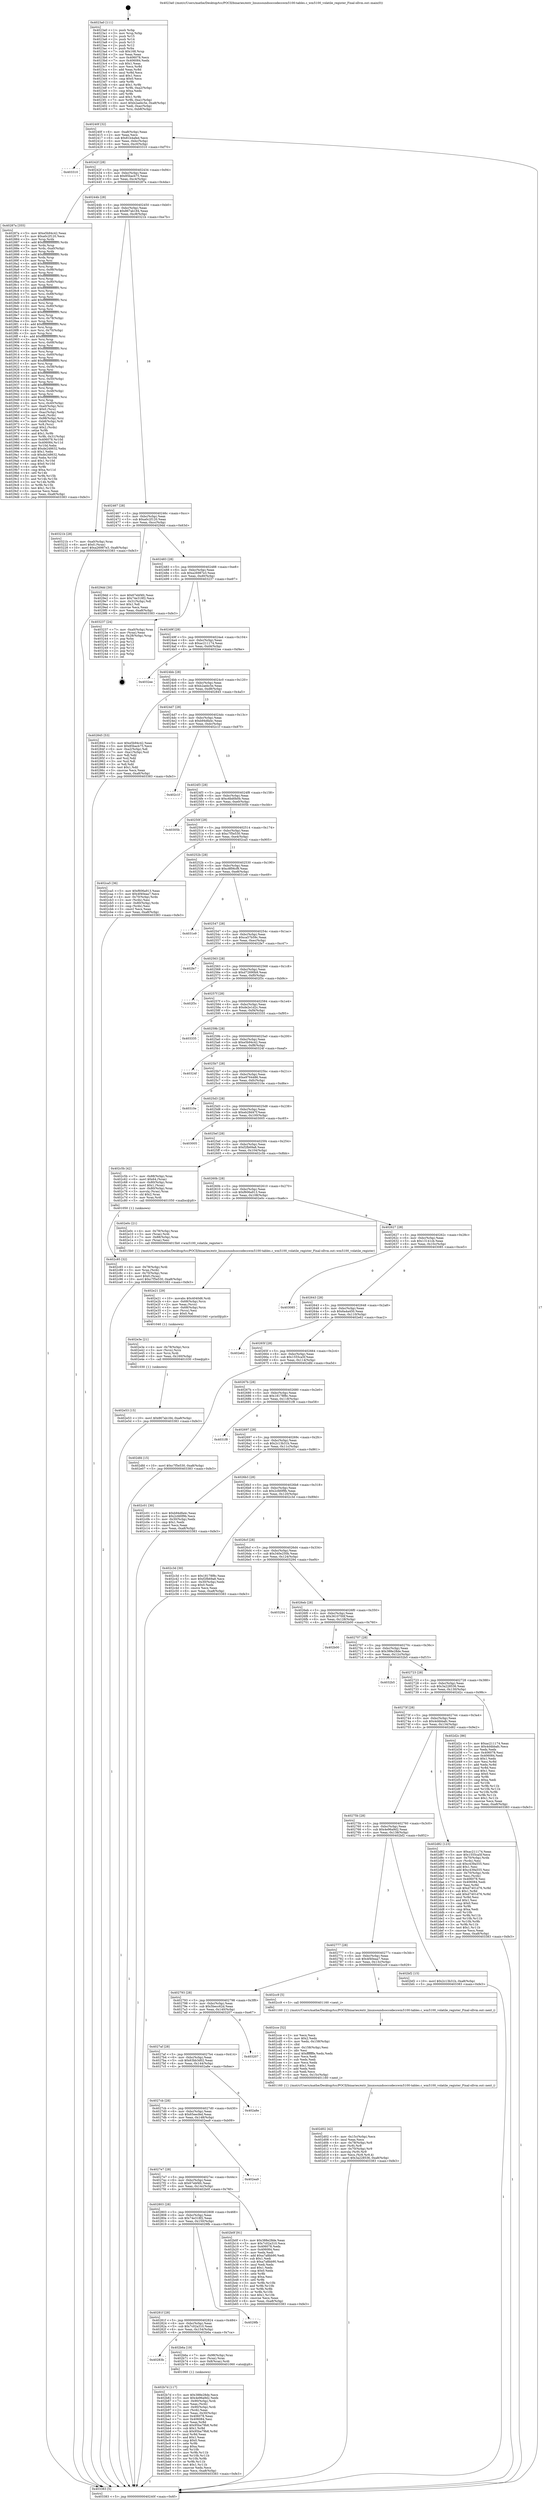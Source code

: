 digraph "0x4023a0" {
  label = "0x4023a0 (/mnt/c/Users/mathe/Desktop/tcc/POCII/binaries/extr_linuxsoundsoccodecswm5100-tables.c_wm5100_volatile_register_Final-ollvm.out::main(0))"
  labelloc = "t"
  node[shape=record]

  Entry [label="",width=0.3,height=0.3,shape=circle,fillcolor=black,style=filled]
  "0x40240f" [label="{
     0x40240f [32]\l
     | [instrs]\l
     &nbsp;&nbsp;0x40240f \<+6\>: mov -0xa8(%rbp),%eax\l
     &nbsp;&nbsp;0x402415 \<+2\>: mov %eax,%ecx\l
     &nbsp;&nbsp;0x402417 \<+6\>: sub $0x81b4afed,%ecx\l
     &nbsp;&nbsp;0x40241d \<+6\>: mov %eax,-0xbc(%rbp)\l
     &nbsp;&nbsp;0x402423 \<+6\>: mov %ecx,-0xc0(%rbp)\l
     &nbsp;&nbsp;0x402429 \<+6\>: je 0000000000403310 \<main+0xf70\>\l
  }"]
  "0x403310" [label="{
     0x403310\l
  }", style=dashed]
  "0x40242f" [label="{
     0x40242f [28]\l
     | [instrs]\l
     &nbsp;&nbsp;0x40242f \<+5\>: jmp 0000000000402434 \<main+0x94\>\l
     &nbsp;&nbsp;0x402434 \<+6\>: mov -0xbc(%rbp),%eax\l
     &nbsp;&nbsp;0x40243a \<+5\>: sub $0x85bacb75,%eax\l
     &nbsp;&nbsp;0x40243f \<+6\>: mov %eax,-0xc4(%rbp)\l
     &nbsp;&nbsp;0x402445 \<+6\>: je 000000000040287a \<main+0x4da\>\l
  }"]
  Exit [label="",width=0.3,height=0.3,shape=circle,fillcolor=black,style=filled,peripheries=2]
  "0x40287a" [label="{
     0x40287a [355]\l
     | [instrs]\l
     &nbsp;&nbsp;0x40287a \<+5\>: mov $0xe5b94c42,%eax\l
     &nbsp;&nbsp;0x40287f \<+5\>: mov $0xa0c2f120,%ecx\l
     &nbsp;&nbsp;0x402884 \<+3\>: mov %rsp,%rdx\l
     &nbsp;&nbsp;0x402887 \<+4\>: add $0xfffffffffffffff0,%rdx\l
     &nbsp;&nbsp;0x40288b \<+3\>: mov %rdx,%rsp\l
     &nbsp;&nbsp;0x40288e \<+7\>: mov %rdx,-0xa0(%rbp)\l
     &nbsp;&nbsp;0x402895 \<+3\>: mov %rsp,%rdx\l
     &nbsp;&nbsp;0x402898 \<+4\>: add $0xfffffffffffffff0,%rdx\l
     &nbsp;&nbsp;0x40289c \<+3\>: mov %rdx,%rsp\l
     &nbsp;&nbsp;0x40289f \<+3\>: mov %rsp,%rsi\l
     &nbsp;&nbsp;0x4028a2 \<+4\>: add $0xfffffffffffffff0,%rsi\l
     &nbsp;&nbsp;0x4028a6 \<+3\>: mov %rsi,%rsp\l
     &nbsp;&nbsp;0x4028a9 \<+7\>: mov %rsi,-0x98(%rbp)\l
     &nbsp;&nbsp;0x4028b0 \<+3\>: mov %rsp,%rsi\l
     &nbsp;&nbsp;0x4028b3 \<+4\>: add $0xfffffffffffffff0,%rsi\l
     &nbsp;&nbsp;0x4028b7 \<+3\>: mov %rsi,%rsp\l
     &nbsp;&nbsp;0x4028ba \<+7\>: mov %rsi,-0x90(%rbp)\l
     &nbsp;&nbsp;0x4028c1 \<+3\>: mov %rsp,%rsi\l
     &nbsp;&nbsp;0x4028c4 \<+4\>: add $0xfffffffffffffff0,%rsi\l
     &nbsp;&nbsp;0x4028c8 \<+3\>: mov %rsi,%rsp\l
     &nbsp;&nbsp;0x4028cb \<+7\>: mov %rsi,-0x88(%rbp)\l
     &nbsp;&nbsp;0x4028d2 \<+3\>: mov %rsp,%rsi\l
     &nbsp;&nbsp;0x4028d5 \<+4\>: add $0xfffffffffffffff0,%rsi\l
     &nbsp;&nbsp;0x4028d9 \<+3\>: mov %rsi,%rsp\l
     &nbsp;&nbsp;0x4028dc \<+4\>: mov %rsi,-0x80(%rbp)\l
     &nbsp;&nbsp;0x4028e0 \<+3\>: mov %rsp,%rsi\l
     &nbsp;&nbsp;0x4028e3 \<+4\>: add $0xfffffffffffffff0,%rsi\l
     &nbsp;&nbsp;0x4028e7 \<+3\>: mov %rsi,%rsp\l
     &nbsp;&nbsp;0x4028ea \<+4\>: mov %rsi,-0x78(%rbp)\l
     &nbsp;&nbsp;0x4028ee \<+3\>: mov %rsp,%rsi\l
     &nbsp;&nbsp;0x4028f1 \<+4\>: add $0xfffffffffffffff0,%rsi\l
     &nbsp;&nbsp;0x4028f5 \<+3\>: mov %rsi,%rsp\l
     &nbsp;&nbsp;0x4028f8 \<+4\>: mov %rsi,-0x70(%rbp)\l
     &nbsp;&nbsp;0x4028fc \<+3\>: mov %rsp,%rsi\l
     &nbsp;&nbsp;0x4028ff \<+4\>: add $0xfffffffffffffff0,%rsi\l
     &nbsp;&nbsp;0x402903 \<+3\>: mov %rsi,%rsp\l
     &nbsp;&nbsp;0x402906 \<+4\>: mov %rsi,-0x68(%rbp)\l
     &nbsp;&nbsp;0x40290a \<+3\>: mov %rsp,%rsi\l
     &nbsp;&nbsp;0x40290d \<+4\>: add $0xfffffffffffffff0,%rsi\l
     &nbsp;&nbsp;0x402911 \<+3\>: mov %rsi,%rsp\l
     &nbsp;&nbsp;0x402914 \<+4\>: mov %rsi,-0x60(%rbp)\l
     &nbsp;&nbsp;0x402918 \<+3\>: mov %rsp,%rsi\l
     &nbsp;&nbsp;0x40291b \<+4\>: add $0xfffffffffffffff0,%rsi\l
     &nbsp;&nbsp;0x40291f \<+3\>: mov %rsi,%rsp\l
     &nbsp;&nbsp;0x402922 \<+4\>: mov %rsi,-0x58(%rbp)\l
     &nbsp;&nbsp;0x402926 \<+3\>: mov %rsp,%rsi\l
     &nbsp;&nbsp;0x402929 \<+4\>: add $0xfffffffffffffff0,%rsi\l
     &nbsp;&nbsp;0x40292d \<+3\>: mov %rsi,%rsp\l
     &nbsp;&nbsp;0x402930 \<+4\>: mov %rsi,-0x50(%rbp)\l
     &nbsp;&nbsp;0x402934 \<+3\>: mov %rsp,%rsi\l
     &nbsp;&nbsp;0x402937 \<+4\>: add $0xfffffffffffffff0,%rsi\l
     &nbsp;&nbsp;0x40293b \<+3\>: mov %rsi,%rsp\l
     &nbsp;&nbsp;0x40293e \<+4\>: mov %rsi,-0x48(%rbp)\l
     &nbsp;&nbsp;0x402942 \<+3\>: mov %rsp,%rsi\l
     &nbsp;&nbsp;0x402945 \<+4\>: add $0xfffffffffffffff0,%rsi\l
     &nbsp;&nbsp;0x402949 \<+3\>: mov %rsi,%rsp\l
     &nbsp;&nbsp;0x40294c \<+4\>: mov %rsi,-0x40(%rbp)\l
     &nbsp;&nbsp;0x402950 \<+7\>: mov -0xa0(%rbp),%rsi\l
     &nbsp;&nbsp;0x402957 \<+6\>: movl $0x0,(%rsi)\l
     &nbsp;&nbsp;0x40295d \<+6\>: mov -0xac(%rbp),%edi\l
     &nbsp;&nbsp;0x402963 \<+2\>: mov %edi,(%rdx)\l
     &nbsp;&nbsp;0x402965 \<+7\>: mov -0x98(%rbp),%rsi\l
     &nbsp;&nbsp;0x40296c \<+7\>: mov -0xb8(%rbp),%r8\l
     &nbsp;&nbsp;0x402973 \<+3\>: mov %r8,(%rsi)\l
     &nbsp;&nbsp;0x402976 \<+3\>: cmpl $0x2,(%rdx)\l
     &nbsp;&nbsp;0x402979 \<+4\>: setne %r9b\l
     &nbsp;&nbsp;0x40297d \<+4\>: and $0x1,%r9b\l
     &nbsp;&nbsp;0x402981 \<+4\>: mov %r9b,-0x31(%rbp)\l
     &nbsp;&nbsp;0x402985 \<+8\>: mov 0x406078,%r10d\l
     &nbsp;&nbsp;0x40298d \<+8\>: mov 0x406084,%r11d\l
     &nbsp;&nbsp;0x402995 \<+3\>: mov %r10d,%ebx\l
     &nbsp;&nbsp;0x402998 \<+6\>: add $0xde248632,%ebx\l
     &nbsp;&nbsp;0x40299e \<+3\>: sub $0x1,%ebx\l
     &nbsp;&nbsp;0x4029a1 \<+6\>: sub $0xde248632,%ebx\l
     &nbsp;&nbsp;0x4029a7 \<+4\>: imul %ebx,%r10d\l
     &nbsp;&nbsp;0x4029ab \<+4\>: and $0x1,%r10d\l
     &nbsp;&nbsp;0x4029af \<+4\>: cmp $0x0,%r10d\l
     &nbsp;&nbsp;0x4029b3 \<+4\>: sete %r9b\l
     &nbsp;&nbsp;0x4029b7 \<+4\>: cmp $0xa,%r11d\l
     &nbsp;&nbsp;0x4029bb \<+4\>: setl %r14b\l
     &nbsp;&nbsp;0x4029bf \<+3\>: mov %r9b,%r15b\l
     &nbsp;&nbsp;0x4029c2 \<+3\>: and %r14b,%r15b\l
     &nbsp;&nbsp;0x4029c5 \<+3\>: xor %r14b,%r9b\l
     &nbsp;&nbsp;0x4029c8 \<+3\>: or %r9b,%r15b\l
     &nbsp;&nbsp;0x4029cb \<+4\>: test $0x1,%r15b\l
     &nbsp;&nbsp;0x4029cf \<+3\>: cmovne %ecx,%eax\l
     &nbsp;&nbsp;0x4029d2 \<+6\>: mov %eax,-0xa8(%rbp)\l
     &nbsp;&nbsp;0x4029d8 \<+5\>: jmp 0000000000403383 \<main+0xfe3\>\l
  }"]
  "0x40244b" [label="{
     0x40244b [28]\l
     | [instrs]\l
     &nbsp;&nbsp;0x40244b \<+5\>: jmp 0000000000402450 \<main+0xb0\>\l
     &nbsp;&nbsp;0x402450 \<+6\>: mov -0xbc(%rbp),%eax\l
     &nbsp;&nbsp;0x402456 \<+5\>: sub $0x867ab184,%eax\l
     &nbsp;&nbsp;0x40245b \<+6\>: mov %eax,-0xc8(%rbp)\l
     &nbsp;&nbsp;0x402461 \<+6\>: je 000000000040321b \<main+0xe7b\>\l
  }"]
  "0x402e53" [label="{
     0x402e53 [15]\l
     | [instrs]\l
     &nbsp;&nbsp;0x402e53 \<+10\>: movl $0x867ab184,-0xa8(%rbp)\l
     &nbsp;&nbsp;0x402e5d \<+5\>: jmp 0000000000403383 \<main+0xfe3\>\l
  }"]
  "0x40321b" [label="{
     0x40321b [28]\l
     | [instrs]\l
     &nbsp;&nbsp;0x40321b \<+7\>: mov -0xa0(%rbp),%rax\l
     &nbsp;&nbsp;0x403222 \<+6\>: movl $0x0,(%rax)\l
     &nbsp;&nbsp;0x403228 \<+10\>: movl $0xa26987e3,-0xa8(%rbp)\l
     &nbsp;&nbsp;0x403232 \<+5\>: jmp 0000000000403383 \<main+0xfe3\>\l
  }"]
  "0x402467" [label="{
     0x402467 [28]\l
     | [instrs]\l
     &nbsp;&nbsp;0x402467 \<+5\>: jmp 000000000040246c \<main+0xcc\>\l
     &nbsp;&nbsp;0x40246c \<+6\>: mov -0xbc(%rbp),%eax\l
     &nbsp;&nbsp;0x402472 \<+5\>: sub $0xa0c2f120,%eax\l
     &nbsp;&nbsp;0x402477 \<+6\>: mov %eax,-0xcc(%rbp)\l
     &nbsp;&nbsp;0x40247d \<+6\>: je 00000000004029dd \<main+0x63d\>\l
  }"]
  "0x402e3e" [label="{
     0x402e3e [21]\l
     | [instrs]\l
     &nbsp;&nbsp;0x402e3e \<+4\>: mov -0x78(%rbp),%rcx\l
     &nbsp;&nbsp;0x402e42 \<+3\>: mov (%rcx),%rcx\l
     &nbsp;&nbsp;0x402e45 \<+3\>: mov %rcx,%rdi\l
     &nbsp;&nbsp;0x402e48 \<+6\>: mov %eax,-0x160(%rbp)\l
     &nbsp;&nbsp;0x402e4e \<+5\>: call 0000000000401030 \<free@plt\>\l
     | [calls]\l
     &nbsp;&nbsp;0x401030 \{1\} (unknown)\l
  }"]
  "0x4029dd" [label="{
     0x4029dd [30]\l
     | [instrs]\l
     &nbsp;&nbsp;0x4029dd \<+5\>: mov $0x67ebf4fc,%eax\l
     &nbsp;&nbsp;0x4029e2 \<+5\>: mov $0x74e318f2,%ecx\l
     &nbsp;&nbsp;0x4029e7 \<+3\>: mov -0x31(%rbp),%dl\l
     &nbsp;&nbsp;0x4029ea \<+3\>: test $0x1,%dl\l
     &nbsp;&nbsp;0x4029ed \<+3\>: cmovne %ecx,%eax\l
     &nbsp;&nbsp;0x4029f0 \<+6\>: mov %eax,-0xa8(%rbp)\l
     &nbsp;&nbsp;0x4029f6 \<+5\>: jmp 0000000000403383 \<main+0xfe3\>\l
  }"]
  "0x402483" [label="{
     0x402483 [28]\l
     | [instrs]\l
     &nbsp;&nbsp;0x402483 \<+5\>: jmp 0000000000402488 \<main+0xe8\>\l
     &nbsp;&nbsp;0x402488 \<+6\>: mov -0xbc(%rbp),%eax\l
     &nbsp;&nbsp;0x40248e \<+5\>: sub $0xa26987e3,%eax\l
     &nbsp;&nbsp;0x402493 \<+6\>: mov %eax,-0xd0(%rbp)\l
     &nbsp;&nbsp;0x402499 \<+6\>: je 0000000000403237 \<main+0xe97\>\l
  }"]
  "0x402e21" [label="{
     0x402e21 [29]\l
     | [instrs]\l
     &nbsp;&nbsp;0x402e21 \<+10\>: movabs $0x4040d6,%rdi\l
     &nbsp;&nbsp;0x402e2b \<+4\>: mov -0x68(%rbp),%rcx\l
     &nbsp;&nbsp;0x402e2f \<+2\>: mov %eax,(%rcx)\l
     &nbsp;&nbsp;0x402e31 \<+4\>: mov -0x68(%rbp),%rcx\l
     &nbsp;&nbsp;0x402e35 \<+2\>: mov (%rcx),%esi\l
     &nbsp;&nbsp;0x402e37 \<+2\>: mov $0x0,%al\l
     &nbsp;&nbsp;0x402e39 \<+5\>: call 0000000000401040 \<printf@plt\>\l
     | [calls]\l
     &nbsp;&nbsp;0x401040 \{1\} (unknown)\l
  }"]
  "0x403237" [label="{
     0x403237 [24]\l
     | [instrs]\l
     &nbsp;&nbsp;0x403237 \<+7\>: mov -0xa0(%rbp),%rax\l
     &nbsp;&nbsp;0x40323e \<+2\>: mov (%rax),%eax\l
     &nbsp;&nbsp;0x403240 \<+4\>: lea -0x28(%rbp),%rsp\l
     &nbsp;&nbsp;0x403244 \<+1\>: pop %rbx\l
     &nbsp;&nbsp;0x403245 \<+2\>: pop %r12\l
     &nbsp;&nbsp;0x403247 \<+2\>: pop %r13\l
     &nbsp;&nbsp;0x403249 \<+2\>: pop %r14\l
     &nbsp;&nbsp;0x40324b \<+2\>: pop %r15\l
     &nbsp;&nbsp;0x40324d \<+1\>: pop %rbp\l
     &nbsp;&nbsp;0x40324e \<+1\>: ret\l
  }"]
  "0x40249f" [label="{
     0x40249f [28]\l
     | [instrs]\l
     &nbsp;&nbsp;0x40249f \<+5\>: jmp 00000000004024a4 \<main+0x104\>\l
     &nbsp;&nbsp;0x4024a4 \<+6\>: mov -0xbc(%rbp),%eax\l
     &nbsp;&nbsp;0x4024aa \<+5\>: sub $0xac211174,%eax\l
     &nbsp;&nbsp;0x4024af \<+6\>: mov %eax,-0xd4(%rbp)\l
     &nbsp;&nbsp;0x4024b5 \<+6\>: je 00000000004032ee \<main+0xf4e\>\l
  }"]
  "0x402d02" [label="{
     0x402d02 [42]\l
     | [instrs]\l
     &nbsp;&nbsp;0x402d02 \<+6\>: mov -0x15c(%rbp),%ecx\l
     &nbsp;&nbsp;0x402d08 \<+3\>: imul %eax,%ecx\l
     &nbsp;&nbsp;0x402d0b \<+4\>: mov -0x78(%rbp),%r8\l
     &nbsp;&nbsp;0x402d0f \<+3\>: mov (%r8),%r8\l
     &nbsp;&nbsp;0x402d12 \<+4\>: mov -0x70(%rbp),%r9\l
     &nbsp;&nbsp;0x402d16 \<+3\>: movslq (%r9),%r9\l
     &nbsp;&nbsp;0x402d19 \<+4\>: mov %ecx,(%r8,%r9,4)\l
     &nbsp;&nbsp;0x402d1d \<+10\>: movl $0x3a228536,-0xa8(%rbp)\l
     &nbsp;&nbsp;0x402d27 \<+5\>: jmp 0000000000403383 \<main+0xfe3\>\l
  }"]
  "0x4032ee" [label="{
     0x4032ee\l
  }", style=dashed]
  "0x4024bb" [label="{
     0x4024bb [28]\l
     | [instrs]\l
     &nbsp;&nbsp;0x4024bb \<+5\>: jmp 00000000004024c0 \<main+0x120\>\l
     &nbsp;&nbsp;0x4024c0 \<+6\>: mov -0xbc(%rbp),%eax\l
     &nbsp;&nbsp;0x4024c6 \<+5\>: sub $0xb2aebc5e,%eax\l
     &nbsp;&nbsp;0x4024cb \<+6\>: mov %eax,-0xd8(%rbp)\l
     &nbsp;&nbsp;0x4024d1 \<+6\>: je 0000000000402845 \<main+0x4a5\>\l
  }"]
  "0x402cce" [label="{
     0x402cce [52]\l
     | [instrs]\l
     &nbsp;&nbsp;0x402cce \<+2\>: xor %ecx,%ecx\l
     &nbsp;&nbsp;0x402cd0 \<+5\>: mov $0x2,%edx\l
     &nbsp;&nbsp;0x402cd5 \<+6\>: mov %edx,-0x158(%rbp)\l
     &nbsp;&nbsp;0x402cdb \<+1\>: cltd\l
     &nbsp;&nbsp;0x402cdc \<+6\>: mov -0x158(%rbp),%esi\l
     &nbsp;&nbsp;0x402ce2 \<+2\>: idiv %esi\l
     &nbsp;&nbsp;0x402ce4 \<+6\>: imul $0xfffffffe,%edx,%edx\l
     &nbsp;&nbsp;0x402cea \<+2\>: mov %ecx,%edi\l
     &nbsp;&nbsp;0x402cec \<+2\>: sub %edx,%edi\l
     &nbsp;&nbsp;0x402cee \<+2\>: mov %ecx,%edx\l
     &nbsp;&nbsp;0x402cf0 \<+3\>: sub $0x1,%edx\l
     &nbsp;&nbsp;0x402cf3 \<+2\>: add %edx,%edi\l
     &nbsp;&nbsp;0x402cf5 \<+2\>: sub %edi,%ecx\l
     &nbsp;&nbsp;0x402cf7 \<+6\>: mov %ecx,-0x15c(%rbp)\l
     &nbsp;&nbsp;0x402cfd \<+5\>: call 0000000000401160 \<next_i\>\l
     | [calls]\l
     &nbsp;&nbsp;0x401160 \{1\} (/mnt/c/Users/mathe/Desktop/tcc/POCII/binaries/extr_linuxsoundsoccodecswm5100-tables.c_wm5100_volatile_register_Final-ollvm.out::next_i)\l
  }"]
  "0x402845" [label="{
     0x402845 [53]\l
     | [instrs]\l
     &nbsp;&nbsp;0x402845 \<+5\>: mov $0xe5b94c42,%eax\l
     &nbsp;&nbsp;0x40284a \<+5\>: mov $0x85bacb75,%ecx\l
     &nbsp;&nbsp;0x40284f \<+6\>: mov -0xa2(%rbp),%dl\l
     &nbsp;&nbsp;0x402855 \<+7\>: mov -0xa1(%rbp),%sil\l
     &nbsp;&nbsp;0x40285c \<+3\>: mov %dl,%dil\l
     &nbsp;&nbsp;0x40285f \<+3\>: and %sil,%dil\l
     &nbsp;&nbsp;0x402862 \<+3\>: xor %sil,%dl\l
     &nbsp;&nbsp;0x402865 \<+3\>: or %dl,%dil\l
     &nbsp;&nbsp;0x402868 \<+4\>: test $0x1,%dil\l
     &nbsp;&nbsp;0x40286c \<+3\>: cmovne %ecx,%eax\l
     &nbsp;&nbsp;0x40286f \<+6\>: mov %eax,-0xa8(%rbp)\l
     &nbsp;&nbsp;0x402875 \<+5\>: jmp 0000000000403383 \<main+0xfe3\>\l
  }"]
  "0x4024d7" [label="{
     0x4024d7 [28]\l
     | [instrs]\l
     &nbsp;&nbsp;0x4024d7 \<+5\>: jmp 00000000004024dc \<main+0x13c\>\l
     &nbsp;&nbsp;0x4024dc \<+6\>: mov -0xbc(%rbp),%eax\l
     &nbsp;&nbsp;0x4024e2 \<+5\>: sub $0xb94dfa4c,%eax\l
     &nbsp;&nbsp;0x4024e7 \<+6\>: mov %eax,-0xdc(%rbp)\l
     &nbsp;&nbsp;0x4024ed \<+6\>: je 0000000000402c1f \<main+0x87f\>\l
  }"]
  "0x403383" [label="{
     0x403383 [5]\l
     | [instrs]\l
     &nbsp;&nbsp;0x403383 \<+5\>: jmp 000000000040240f \<main+0x6f\>\l
  }"]
  "0x4023a0" [label="{
     0x4023a0 [111]\l
     | [instrs]\l
     &nbsp;&nbsp;0x4023a0 \<+1\>: push %rbp\l
     &nbsp;&nbsp;0x4023a1 \<+3\>: mov %rsp,%rbp\l
     &nbsp;&nbsp;0x4023a4 \<+2\>: push %r15\l
     &nbsp;&nbsp;0x4023a6 \<+2\>: push %r14\l
     &nbsp;&nbsp;0x4023a8 \<+2\>: push %r13\l
     &nbsp;&nbsp;0x4023aa \<+2\>: push %r12\l
     &nbsp;&nbsp;0x4023ac \<+1\>: push %rbx\l
     &nbsp;&nbsp;0x4023ad \<+7\>: sub $0x168,%rsp\l
     &nbsp;&nbsp;0x4023b4 \<+2\>: xor %eax,%eax\l
     &nbsp;&nbsp;0x4023b6 \<+7\>: mov 0x406078,%ecx\l
     &nbsp;&nbsp;0x4023bd \<+7\>: mov 0x406084,%edx\l
     &nbsp;&nbsp;0x4023c4 \<+3\>: sub $0x1,%eax\l
     &nbsp;&nbsp;0x4023c7 \<+3\>: mov %ecx,%r8d\l
     &nbsp;&nbsp;0x4023ca \<+3\>: add %eax,%r8d\l
     &nbsp;&nbsp;0x4023cd \<+4\>: imul %r8d,%ecx\l
     &nbsp;&nbsp;0x4023d1 \<+3\>: and $0x1,%ecx\l
     &nbsp;&nbsp;0x4023d4 \<+3\>: cmp $0x0,%ecx\l
     &nbsp;&nbsp;0x4023d7 \<+4\>: sete %r9b\l
     &nbsp;&nbsp;0x4023db \<+4\>: and $0x1,%r9b\l
     &nbsp;&nbsp;0x4023df \<+7\>: mov %r9b,-0xa2(%rbp)\l
     &nbsp;&nbsp;0x4023e6 \<+3\>: cmp $0xa,%edx\l
     &nbsp;&nbsp;0x4023e9 \<+4\>: setl %r9b\l
     &nbsp;&nbsp;0x4023ed \<+4\>: and $0x1,%r9b\l
     &nbsp;&nbsp;0x4023f1 \<+7\>: mov %r9b,-0xa1(%rbp)\l
     &nbsp;&nbsp;0x4023f8 \<+10\>: movl $0xb2aebc5e,-0xa8(%rbp)\l
     &nbsp;&nbsp;0x402402 \<+6\>: mov %edi,-0xac(%rbp)\l
     &nbsp;&nbsp;0x402408 \<+7\>: mov %rsi,-0xb8(%rbp)\l
  }"]
  "0x402c85" [label="{
     0x402c85 [32]\l
     | [instrs]\l
     &nbsp;&nbsp;0x402c85 \<+4\>: mov -0x78(%rbp),%rdi\l
     &nbsp;&nbsp;0x402c89 \<+3\>: mov %rax,(%rdi)\l
     &nbsp;&nbsp;0x402c8c \<+4\>: mov -0x70(%rbp),%rax\l
     &nbsp;&nbsp;0x402c90 \<+6\>: movl $0x0,(%rax)\l
     &nbsp;&nbsp;0x402c96 \<+10\>: movl $0xc7f5e530,-0xa8(%rbp)\l
     &nbsp;&nbsp;0x402ca0 \<+5\>: jmp 0000000000403383 \<main+0xfe3\>\l
  }"]
  "0x402b7d" [label="{
     0x402b7d [117]\l
     | [instrs]\l
     &nbsp;&nbsp;0x402b7d \<+5\>: mov $0x388e28de,%ecx\l
     &nbsp;&nbsp;0x402b82 \<+5\>: mov $0x4e96a9d2,%edx\l
     &nbsp;&nbsp;0x402b87 \<+7\>: mov -0x90(%rbp),%rdi\l
     &nbsp;&nbsp;0x402b8e \<+2\>: mov %eax,(%rdi)\l
     &nbsp;&nbsp;0x402b90 \<+7\>: mov -0x90(%rbp),%rdi\l
     &nbsp;&nbsp;0x402b97 \<+2\>: mov (%rdi),%eax\l
     &nbsp;&nbsp;0x402b99 \<+3\>: mov %eax,-0x30(%rbp)\l
     &nbsp;&nbsp;0x402b9c \<+7\>: mov 0x406078,%eax\l
     &nbsp;&nbsp;0x402ba3 \<+7\>: mov 0x406084,%esi\l
     &nbsp;&nbsp;0x402baa \<+3\>: mov %eax,%r8d\l
     &nbsp;&nbsp;0x402bad \<+7\>: add $0x95ba79b8,%r8d\l
     &nbsp;&nbsp;0x402bb4 \<+4\>: sub $0x1,%r8d\l
     &nbsp;&nbsp;0x402bb8 \<+7\>: sub $0x95ba79b8,%r8d\l
     &nbsp;&nbsp;0x402bbf \<+4\>: imul %r8d,%eax\l
     &nbsp;&nbsp;0x402bc3 \<+3\>: and $0x1,%eax\l
     &nbsp;&nbsp;0x402bc6 \<+3\>: cmp $0x0,%eax\l
     &nbsp;&nbsp;0x402bc9 \<+4\>: sete %r9b\l
     &nbsp;&nbsp;0x402bcd \<+3\>: cmp $0xa,%esi\l
     &nbsp;&nbsp;0x402bd0 \<+4\>: setl %r10b\l
     &nbsp;&nbsp;0x402bd4 \<+3\>: mov %r9b,%r11b\l
     &nbsp;&nbsp;0x402bd7 \<+3\>: and %r10b,%r11b\l
     &nbsp;&nbsp;0x402bda \<+3\>: xor %r10b,%r9b\l
     &nbsp;&nbsp;0x402bdd \<+3\>: or %r9b,%r11b\l
     &nbsp;&nbsp;0x402be0 \<+4\>: test $0x1,%r11b\l
     &nbsp;&nbsp;0x402be4 \<+3\>: cmovne %edx,%ecx\l
     &nbsp;&nbsp;0x402be7 \<+6\>: mov %ecx,-0xa8(%rbp)\l
     &nbsp;&nbsp;0x402bed \<+5\>: jmp 0000000000403383 \<main+0xfe3\>\l
  }"]
  "0x402c1f" [label="{
     0x402c1f\l
  }", style=dashed]
  "0x4024f3" [label="{
     0x4024f3 [28]\l
     | [instrs]\l
     &nbsp;&nbsp;0x4024f3 \<+5\>: jmp 00000000004024f8 \<main+0x158\>\l
     &nbsp;&nbsp;0x4024f8 \<+6\>: mov -0xbc(%rbp),%eax\l
     &nbsp;&nbsp;0x4024fe \<+5\>: sub $0xc6bd0b0b,%eax\l
     &nbsp;&nbsp;0x402503 \<+6\>: mov %eax,-0xe0(%rbp)\l
     &nbsp;&nbsp;0x402509 \<+6\>: je 000000000040305b \<main+0xcbb\>\l
  }"]
  "0x40283b" [label="{
     0x40283b\l
  }", style=dashed]
  "0x40305b" [label="{
     0x40305b\l
  }", style=dashed]
  "0x40250f" [label="{
     0x40250f [28]\l
     | [instrs]\l
     &nbsp;&nbsp;0x40250f \<+5\>: jmp 0000000000402514 \<main+0x174\>\l
     &nbsp;&nbsp;0x402514 \<+6\>: mov -0xbc(%rbp),%eax\l
     &nbsp;&nbsp;0x40251a \<+5\>: sub $0xc7f5e530,%eax\l
     &nbsp;&nbsp;0x40251f \<+6\>: mov %eax,-0xe4(%rbp)\l
     &nbsp;&nbsp;0x402525 \<+6\>: je 0000000000402ca5 \<main+0x905\>\l
  }"]
  "0x402b6a" [label="{
     0x402b6a [19]\l
     | [instrs]\l
     &nbsp;&nbsp;0x402b6a \<+7\>: mov -0x98(%rbp),%rax\l
     &nbsp;&nbsp;0x402b71 \<+3\>: mov (%rax),%rax\l
     &nbsp;&nbsp;0x402b74 \<+4\>: mov 0x8(%rax),%rdi\l
     &nbsp;&nbsp;0x402b78 \<+5\>: call 0000000000401060 \<atoi@plt\>\l
     | [calls]\l
     &nbsp;&nbsp;0x401060 \{1\} (unknown)\l
  }"]
  "0x402ca5" [label="{
     0x402ca5 [36]\l
     | [instrs]\l
     &nbsp;&nbsp;0x402ca5 \<+5\>: mov $0xf606a913,%eax\l
     &nbsp;&nbsp;0x402caa \<+5\>: mov $0x4f40eaa7,%ecx\l
     &nbsp;&nbsp;0x402caf \<+4\>: mov -0x70(%rbp),%rdx\l
     &nbsp;&nbsp;0x402cb3 \<+2\>: mov (%rdx),%esi\l
     &nbsp;&nbsp;0x402cb5 \<+4\>: mov -0x80(%rbp),%rdx\l
     &nbsp;&nbsp;0x402cb9 \<+2\>: cmp (%rdx),%esi\l
     &nbsp;&nbsp;0x402cbb \<+3\>: cmovl %ecx,%eax\l
     &nbsp;&nbsp;0x402cbe \<+6\>: mov %eax,-0xa8(%rbp)\l
     &nbsp;&nbsp;0x402cc4 \<+5\>: jmp 0000000000403383 \<main+0xfe3\>\l
  }"]
  "0x40252b" [label="{
     0x40252b [28]\l
     | [instrs]\l
     &nbsp;&nbsp;0x40252b \<+5\>: jmp 0000000000402530 \<main+0x190\>\l
     &nbsp;&nbsp;0x402530 \<+6\>: mov -0xbc(%rbp),%eax\l
     &nbsp;&nbsp;0x402536 \<+5\>: sub $0xc8f06cf8,%eax\l
     &nbsp;&nbsp;0x40253b \<+6\>: mov %eax,-0xe8(%rbp)\l
     &nbsp;&nbsp;0x402541 \<+6\>: je 00000000004031e9 \<main+0xe49\>\l
  }"]
  "0x40281f" [label="{
     0x40281f [28]\l
     | [instrs]\l
     &nbsp;&nbsp;0x40281f \<+5\>: jmp 0000000000402824 \<main+0x484\>\l
     &nbsp;&nbsp;0x402824 \<+6\>: mov -0xbc(%rbp),%eax\l
     &nbsp;&nbsp;0x40282a \<+5\>: sub $0x7c02a310,%eax\l
     &nbsp;&nbsp;0x40282f \<+6\>: mov %eax,-0x154(%rbp)\l
     &nbsp;&nbsp;0x402835 \<+6\>: je 0000000000402b6a \<main+0x7ca\>\l
  }"]
  "0x4031e9" [label="{
     0x4031e9\l
  }", style=dashed]
  "0x402547" [label="{
     0x402547 [28]\l
     | [instrs]\l
     &nbsp;&nbsp;0x402547 \<+5\>: jmp 000000000040254c \<main+0x1ac\>\l
     &nbsp;&nbsp;0x40254c \<+6\>: mov -0xbc(%rbp),%eax\l
     &nbsp;&nbsp;0x402552 \<+5\>: sub $0xca57b59c,%eax\l
     &nbsp;&nbsp;0x402557 \<+6\>: mov %eax,-0xec(%rbp)\l
     &nbsp;&nbsp;0x40255d \<+6\>: je 0000000000402fe7 \<main+0xc47\>\l
  }"]
  "0x4029fb" [label="{
     0x4029fb\l
  }", style=dashed]
  "0x402fe7" [label="{
     0x402fe7\l
  }", style=dashed]
  "0x402563" [label="{
     0x402563 [28]\l
     | [instrs]\l
     &nbsp;&nbsp;0x402563 \<+5\>: jmp 0000000000402568 \<main+0x1c8\>\l
     &nbsp;&nbsp;0x402568 \<+6\>: mov -0xbc(%rbp),%eax\l
     &nbsp;&nbsp;0x40256e \<+5\>: sub $0xd72690b9,%eax\l
     &nbsp;&nbsp;0x402573 \<+6\>: mov %eax,-0xf0(%rbp)\l
     &nbsp;&nbsp;0x402579 \<+6\>: je 0000000000402f3c \<main+0xb9c\>\l
  }"]
  "0x402803" [label="{
     0x402803 [28]\l
     | [instrs]\l
     &nbsp;&nbsp;0x402803 \<+5\>: jmp 0000000000402808 \<main+0x468\>\l
     &nbsp;&nbsp;0x402808 \<+6\>: mov -0xbc(%rbp),%eax\l
     &nbsp;&nbsp;0x40280e \<+5\>: sub $0x74e318f2,%eax\l
     &nbsp;&nbsp;0x402813 \<+6\>: mov %eax,-0x150(%rbp)\l
     &nbsp;&nbsp;0x402819 \<+6\>: je 00000000004029fb \<main+0x65b\>\l
  }"]
  "0x402f3c" [label="{
     0x402f3c\l
  }", style=dashed]
  "0x40257f" [label="{
     0x40257f [28]\l
     | [instrs]\l
     &nbsp;&nbsp;0x40257f \<+5\>: jmp 0000000000402584 \<main+0x1e4\>\l
     &nbsp;&nbsp;0x402584 \<+6\>: mov -0xbc(%rbp),%eax\l
     &nbsp;&nbsp;0x40258a \<+5\>: sub $0xde2e1d2c,%eax\l
     &nbsp;&nbsp;0x40258f \<+6\>: mov %eax,-0xf4(%rbp)\l
     &nbsp;&nbsp;0x402595 \<+6\>: je 0000000000403335 \<main+0xf95\>\l
  }"]
  "0x402b0f" [label="{
     0x402b0f [91]\l
     | [instrs]\l
     &nbsp;&nbsp;0x402b0f \<+5\>: mov $0x388e28de,%eax\l
     &nbsp;&nbsp;0x402b14 \<+5\>: mov $0x7c02a310,%ecx\l
     &nbsp;&nbsp;0x402b19 \<+7\>: mov 0x406078,%edx\l
     &nbsp;&nbsp;0x402b20 \<+7\>: mov 0x406084,%esi\l
     &nbsp;&nbsp;0x402b27 \<+2\>: mov %edx,%edi\l
     &nbsp;&nbsp;0x402b29 \<+6\>: add $0xa7a8bb90,%edi\l
     &nbsp;&nbsp;0x402b2f \<+3\>: sub $0x1,%edi\l
     &nbsp;&nbsp;0x402b32 \<+6\>: sub $0xa7a8bb90,%edi\l
     &nbsp;&nbsp;0x402b38 \<+3\>: imul %edi,%edx\l
     &nbsp;&nbsp;0x402b3b \<+3\>: and $0x1,%edx\l
     &nbsp;&nbsp;0x402b3e \<+3\>: cmp $0x0,%edx\l
     &nbsp;&nbsp;0x402b41 \<+4\>: sete %r8b\l
     &nbsp;&nbsp;0x402b45 \<+3\>: cmp $0xa,%esi\l
     &nbsp;&nbsp;0x402b48 \<+4\>: setl %r9b\l
     &nbsp;&nbsp;0x402b4c \<+3\>: mov %r8b,%r10b\l
     &nbsp;&nbsp;0x402b4f \<+3\>: and %r9b,%r10b\l
     &nbsp;&nbsp;0x402b52 \<+3\>: xor %r9b,%r8b\l
     &nbsp;&nbsp;0x402b55 \<+3\>: or %r8b,%r10b\l
     &nbsp;&nbsp;0x402b58 \<+4\>: test $0x1,%r10b\l
     &nbsp;&nbsp;0x402b5c \<+3\>: cmovne %ecx,%eax\l
     &nbsp;&nbsp;0x402b5f \<+6\>: mov %eax,-0xa8(%rbp)\l
     &nbsp;&nbsp;0x402b65 \<+5\>: jmp 0000000000403383 \<main+0xfe3\>\l
  }"]
  "0x403335" [label="{
     0x403335\l
  }", style=dashed]
  "0x40259b" [label="{
     0x40259b [28]\l
     | [instrs]\l
     &nbsp;&nbsp;0x40259b \<+5\>: jmp 00000000004025a0 \<main+0x200\>\l
     &nbsp;&nbsp;0x4025a0 \<+6\>: mov -0xbc(%rbp),%eax\l
     &nbsp;&nbsp;0x4025a6 \<+5\>: sub $0xe5b94c42,%eax\l
     &nbsp;&nbsp;0x4025ab \<+6\>: mov %eax,-0xf8(%rbp)\l
     &nbsp;&nbsp;0x4025b1 \<+6\>: je 000000000040324f \<main+0xeaf\>\l
  }"]
  "0x4027e7" [label="{
     0x4027e7 [28]\l
     | [instrs]\l
     &nbsp;&nbsp;0x4027e7 \<+5\>: jmp 00000000004027ec \<main+0x44c\>\l
     &nbsp;&nbsp;0x4027ec \<+6\>: mov -0xbc(%rbp),%eax\l
     &nbsp;&nbsp;0x4027f2 \<+5\>: sub $0x67ebf4fc,%eax\l
     &nbsp;&nbsp;0x4027f7 \<+6\>: mov %eax,-0x14c(%rbp)\l
     &nbsp;&nbsp;0x4027fd \<+6\>: je 0000000000402b0f \<main+0x76f\>\l
  }"]
  "0x40324f" [label="{
     0x40324f\l
  }", style=dashed]
  "0x4025b7" [label="{
     0x4025b7 [28]\l
     | [instrs]\l
     &nbsp;&nbsp;0x4025b7 \<+5\>: jmp 00000000004025bc \<main+0x21c\>\l
     &nbsp;&nbsp;0x4025bc \<+6\>: mov -0xbc(%rbp),%eax\l
     &nbsp;&nbsp;0x4025c2 \<+5\>: sub $0xe9764486,%eax\l
     &nbsp;&nbsp;0x4025c7 \<+6\>: mov %eax,-0xfc(%rbp)\l
     &nbsp;&nbsp;0x4025cd \<+6\>: je 000000000040310e \<main+0xd6e\>\l
  }"]
  "0x402ea9" [label="{
     0x402ea9\l
  }", style=dashed]
  "0x40310e" [label="{
     0x40310e\l
  }", style=dashed]
  "0x4025d3" [label="{
     0x4025d3 [28]\l
     | [instrs]\l
     &nbsp;&nbsp;0x4025d3 \<+5\>: jmp 00000000004025d8 \<main+0x238\>\l
     &nbsp;&nbsp;0x4025d8 \<+6\>: mov -0xbc(%rbp),%eax\l
     &nbsp;&nbsp;0x4025de \<+5\>: sub $0xeb28d47f,%eax\l
     &nbsp;&nbsp;0x4025e3 \<+6\>: mov %eax,-0x100(%rbp)\l
     &nbsp;&nbsp;0x4025e9 \<+6\>: je 0000000000403005 \<main+0xc65\>\l
  }"]
  "0x4027cb" [label="{
     0x4027cb [28]\l
     | [instrs]\l
     &nbsp;&nbsp;0x4027cb \<+5\>: jmp 00000000004027d0 \<main+0x430\>\l
     &nbsp;&nbsp;0x4027d0 \<+6\>: mov -0xbc(%rbp),%eax\l
     &nbsp;&nbsp;0x4027d6 \<+5\>: sub $0x65eecfed,%eax\l
     &nbsp;&nbsp;0x4027db \<+6\>: mov %eax,-0x148(%rbp)\l
     &nbsp;&nbsp;0x4027e1 \<+6\>: je 0000000000402ea9 \<main+0xb09\>\l
  }"]
  "0x403005" [label="{
     0x403005\l
  }", style=dashed]
  "0x4025ef" [label="{
     0x4025ef [28]\l
     | [instrs]\l
     &nbsp;&nbsp;0x4025ef \<+5\>: jmp 00000000004025f4 \<main+0x254\>\l
     &nbsp;&nbsp;0x4025f4 \<+6\>: mov -0xbc(%rbp),%eax\l
     &nbsp;&nbsp;0x4025fa \<+5\>: sub $0xf2fb69a8,%eax\l
     &nbsp;&nbsp;0x4025ff \<+6\>: mov %eax,-0x104(%rbp)\l
     &nbsp;&nbsp;0x402605 \<+6\>: je 0000000000402c5b \<main+0x8bb\>\l
  }"]
  "0x402a8e" [label="{
     0x402a8e\l
  }", style=dashed]
  "0x402c5b" [label="{
     0x402c5b [42]\l
     | [instrs]\l
     &nbsp;&nbsp;0x402c5b \<+7\>: mov -0x88(%rbp),%rax\l
     &nbsp;&nbsp;0x402c62 \<+6\>: movl $0x64,(%rax)\l
     &nbsp;&nbsp;0x402c68 \<+4\>: mov -0x80(%rbp),%rax\l
     &nbsp;&nbsp;0x402c6c \<+6\>: movl $0x1,(%rax)\l
     &nbsp;&nbsp;0x402c72 \<+4\>: mov -0x80(%rbp),%rax\l
     &nbsp;&nbsp;0x402c76 \<+3\>: movslq (%rax),%rax\l
     &nbsp;&nbsp;0x402c79 \<+4\>: shl $0x2,%rax\l
     &nbsp;&nbsp;0x402c7d \<+3\>: mov %rax,%rdi\l
     &nbsp;&nbsp;0x402c80 \<+5\>: call 0000000000401050 \<malloc@plt\>\l
     | [calls]\l
     &nbsp;&nbsp;0x401050 \{1\} (unknown)\l
  }"]
  "0x40260b" [label="{
     0x40260b [28]\l
     | [instrs]\l
     &nbsp;&nbsp;0x40260b \<+5\>: jmp 0000000000402610 \<main+0x270\>\l
     &nbsp;&nbsp;0x402610 \<+6\>: mov -0xbc(%rbp),%eax\l
     &nbsp;&nbsp;0x402616 \<+5\>: sub $0xf606a913,%eax\l
     &nbsp;&nbsp;0x40261b \<+6\>: mov %eax,-0x108(%rbp)\l
     &nbsp;&nbsp;0x402621 \<+6\>: je 0000000000402e0c \<main+0xa6c\>\l
  }"]
  "0x4027af" [label="{
     0x4027af [28]\l
     | [instrs]\l
     &nbsp;&nbsp;0x4027af \<+5\>: jmp 00000000004027b4 \<main+0x414\>\l
     &nbsp;&nbsp;0x4027b4 \<+6\>: mov -0xbc(%rbp),%eax\l
     &nbsp;&nbsp;0x4027ba \<+5\>: sub $0x63bb3d02,%eax\l
     &nbsp;&nbsp;0x4027bf \<+6\>: mov %eax,-0x144(%rbp)\l
     &nbsp;&nbsp;0x4027c5 \<+6\>: je 0000000000402a8e \<main+0x6ee\>\l
  }"]
  "0x402e0c" [label="{
     0x402e0c [21]\l
     | [instrs]\l
     &nbsp;&nbsp;0x402e0c \<+4\>: mov -0x78(%rbp),%rax\l
     &nbsp;&nbsp;0x402e10 \<+3\>: mov (%rax),%rdi\l
     &nbsp;&nbsp;0x402e13 \<+7\>: mov -0x88(%rbp),%rax\l
     &nbsp;&nbsp;0x402e1a \<+2\>: mov (%rax),%esi\l
     &nbsp;&nbsp;0x402e1c \<+5\>: call 00000000004015b0 \<wm5100_volatile_register\>\l
     | [calls]\l
     &nbsp;&nbsp;0x4015b0 \{1\} (/mnt/c/Users/mathe/Desktop/tcc/POCII/binaries/extr_linuxsoundsoccodecswm5100-tables.c_wm5100_volatile_register_Final-ollvm.out::wm5100_volatile_register)\l
  }"]
  "0x402627" [label="{
     0x402627 [28]\l
     | [instrs]\l
     &nbsp;&nbsp;0x402627 \<+5\>: jmp 000000000040262c \<main+0x28c\>\l
     &nbsp;&nbsp;0x40262c \<+6\>: mov -0xbc(%rbp),%eax\l
     &nbsp;&nbsp;0x402632 \<+5\>: sub $0x13141cb,%eax\l
     &nbsp;&nbsp;0x402637 \<+6\>: mov %eax,-0x10c(%rbp)\l
     &nbsp;&nbsp;0x40263d \<+6\>: je 0000000000403085 \<main+0xce5\>\l
  }"]
  "0x403207" [label="{
     0x403207\l
  }", style=dashed]
  "0x403085" [label="{
     0x403085\l
  }", style=dashed]
  "0x402643" [label="{
     0x402643 [28]\l
     | [instrs]\l
     &nbsp;&nbsp;0x402643 \<+5\>: jmp 0000000000402648 \<main+0x2a8\>\l
     &nbsp;&nbsp;0x402648 \<+6\>: mov -0xbc(%rbp),%eax\l
     &nbsp;&nbsp;0x40264e \<+5\>: sub $0x6a4a450,%eax\l
     &nbsp;&nbsp;0x402653 \<+6\>: mov %eax,-0x110(%rbp)\l
     &nbsp;&nbsp;0x402659 \<+6\>: je 0000000000402e62 \<main+0xac2\>\l
  }"]
  "0x402793" [label="{
     0x402793 [28]\l
     | [instrs]\l
     &nbsp;&nbsp;0x402793 \<+5\>: jmp 0000000000402798 \<main+0x3f8\>\l
     &nbsp;&nbsp;0x402798 \<+6\>: mov -0xbc(%rbp),%eax\l
     &nbsp;&nbsp;0x40279e \<+5\>: sub $0x5becc62d,%eax\l
     &nbsp;&nbsp;0x4027a3 \<+6\>: mov %eax,-0x140(%rbp)\l
     &nbsp;&nbsp;0x4027a9 \<+6\>: je 0000000000403207 \<main+0xe67\>\l
  }"]
  "0x402e62" [label="{
     0x402e62\l
  }", style=dashed]
  "0x40265f" [label="{
     0x40265f [28]\l
     | [instrs]\l
     &nbsp;&nbsp;0x40265f \<+5\>: jmp 0000000000402664 \<main+0x2c4\>\l
     &nbsp;&nbsp;0x402664 \<+6\>: mov -0xbc(%rbp),%eax\l
     &nbsp;&nbsp;0x40266a \<+5\>: sub $0x1555ca5f,%eax\l
     &nbsp;&nbsp;0x40266f \<+6\>: mov %eax,-0x114(%rbp)\l
     &nbsp;&nbsp;0x402675 \<+6\>: je 0000000000402dfd \<main+0xa5d\>\l
  }"]
  "0x402cc9" [label="{
     0x402cc9 [5]\l
     | [instrs]\l
     &nbsp;&nbsp;0x402cc9 \<+5\>: call 0000000000401160 \<next_i\>\l
     | [calls]\l
     &nbsp;&nbsp;0x401160 \{1\} (/mnt/c/Users/mathe/Desktop/tcc/POCII/binaries/extr_linuxsoundsoccodecswm5100-tables.c_wm5100_volatile_register_Final-ollvm.out::next_i)\l
  }"]
  "0x402dfd" [label="{
     0x402dfd [15]\l
     | [instrs]\l
     &nbsp;&nbsp;0x402dfd \<+10\>: movl $0xc7f5e530,-0xa8(%rbp)\l
     &nbsp;&nbsp;0x402e07 \<+5\>: jmp 0000000000403383 \<main+0xfe3\>\l
  }"]
  "0x40267b" [label="{
     0x40267b [28]\l
     | [instrs]\l
     &nbsp;&nbsp;0x40267b \<+5\>: jmp 0000000000402680 \<main+0x2e0\>\l
     &nbsp;&nbsp;0x402680 \<+6\>: mov -0xbc(%rbp),%eax\l
     &nbsp;&nbsp;0x402686 \<+5\>: sub $0x18178f8c,%eax\l
     &nbsp;&nbsp;0x40268b \<+6\>: mov %eax,-0x118(%rbp)\l
     &nbsp;&nbsp;0x402691 \<+6\>: je 00000000004031f8 \<main+0xe58\>\l
  }"]
  "0x402777" [label="{
     0x402777 [28]\l
     | [instrs]\l
     &nbsp;&nbsp;0x402777 \<+5\>: jmp 000000000040277c \<main+0x3dc\>\l
     &nbsp;&nbsp;0x40277c \<+6\>: mov -0xbc(%rbp),%eax\l
     &nbsp;&nbsp;0x402782 \<+5\>: sub $0x4f40eaa7,%eax\l
     &nbsp;&nbsp;0x402787 \<+6\>: mov %eax,-0x13c(%rbp)\l
     &nbsp;&nbsp;0x40278d \<+6\>: je 0000000000402cc9 \<main+0x929\>\l
  }"]
  "0x4031f8" [label="{
     0x4031f8\l
  }", style=dashed]
  "0x402697" [label="{
     0x402697 [28]\l
     | [instrs]\l
     &nbsp;&nbsp;0x402697 \<+5\>: jmp 000000000040269c \<main+0x2fc\>\l
     &nbsp;&nbsp;0x40269c \<+6\>: mov -0xbc(%rbp),%eax\l
     &nbsp;&nbsp;0x4026a2 \<+5\>: sub $0x2c13b31b,%eax\l
     &nbsp;&nbsp;0x4026a7 \<+6\>: mov %eax,-0x11c(%rbp)\l
     &nbsp;&nbsp;0x4026ad \<+6\>: je 0000000000402c01 \<main+0x861\>\l
  }"]
  "0x402bf2" [label="{
     0x402bf2 [15]\l
     | [instrs]\l
     &nbsp;&nbsp;0x402bf2 \<+10\>: movl $0x2c13b31b,-0xa8(%rbp)\l
     &nbsp;&nbsp;0x402bfc \<+5\>: jmp 0000000000403383 \<main+0xfe3\>\l
  }"]
  "0x402c01" [label="{
     0x402c01 [30]\l
     | [instrs]\l
     &nbsp;&nbsp;0x402c01 \<+5\>: mov $0xb94dfa4c,%eax\l
     &nbsp;&nbsp;0x402c06 \<+5\>: mov $0x2cfd0f9b,%ecx\l
     &nbsp;&nbsp;0x402c0b \<+3\>: mov -0x30(%rbp),%edx\l
     &nbsp;&nbsp;0x402c0e \<+3\>: cmp $0x1,%edx\l
     &nbsp;&nbsp;0x402c11 \<+3\>: cmovl %ecx,%eax\l
     &nbsp;&nbsp;0x402c14 \<+6\>: mov %eax,-0xa8(%rbp)\l
     &nbsp;&nbsp;0x402c1a \<+5\>: jmp 0000000000403383 \<main+0xfe3\>\l
  }"]
  "0x4026b3" [label="{
     0x4026b3 [28]\l
     | [instrs]\l
     &nbsp;&nbsp;0x4026b3 \<+5\>: jmp 00000000004026b8 \<main+0x318\>\l
     &nbsp;&nbsp;0x4026b8 \<+6\>: mov -0xbc(%rbp),%eax\l
     &nbsp;&nbsp;0x4026be \<+5\>: sub $0x2cfd0f9b,%eax\l
     &nbsp;&nbsp;0x4026c3 \<+6\>: mov %eax,-0x120(%rbp)\l
     &nbsp;&nbsp;0x4026c9 \<+6\>: je 0000000000402c3d \<main+0x89d\>\l
  }"]
  "0x40275b" [label="{
     0x40275b [28]\l
     | [instrs]\l
     &nbsp;&nbsp;0x40275b \<+5\>: jmp 0000000000402760 \<main+0x3c0\>\l
     &nbsp;&nbsp;0x402760 \<+6\>: mov -0xbc(%rbp),%eax\l
     &nbsp;&nbsp;0x402766 \<+5\>: sub $0x4e96a9d2,%eax\l
     &nbsp;&nbsp;0x40276b \<+6\>: mov %eax,-0x138(%rbp)\l
     &nbsp;&nbsp;0x402771 \<+6\>: je 0000000000402bf2 \<main+0x852\>\l
  }"]
  "0x402c3d" [label="{
     0x402c3d [30]\l
     | [instrs]\l
     &nbsp;&nbsp;0x402c3d \<+5\>: mov $0x18178f8c,%eax\l
     &nbsp;&nbsp;0x402c42 \<+5\>: mov $0xf2fb69a8,%ecx\l
     &nbsp;&nbsp;0x402c47 \<+3\>: mov -0x30(%rbp),%edx\l
     &nbsp;&nbsp;0x402c4a \<+3\>: cmp $0x0,%edx\l
     &nbsp;&nbsp;0x402c4d \<+3\>: cmove %ecx,%eax\l
     &nbsp;&nbsp;0x402c50 \<+6\>: mov %eax,-0xa8(%rbp)\l
     &nbsp;&nbsp;0x402c56 \<+5\>: jmp 0000000000403383 \<main+0xfe3\>\l
  }"]
  "0x4026cf" [label="{
     0x4026cf [28]\l
     | [instrs]\l
     &nbsp;&nbsp;0x4026cf \<+5\>: jmp 00000000004026d4 \<main+0x334\>\l
     &nbsp;&nbsp;0x4026d4 \<+6\>: mov -0xbc(%rbp),%eax\l
     &nbsp;&nbsp;0x4026da \<+5\>: sub $0x340e250b,%eax\l
     &nbsp;&nbsp;0x4026df \<+6\>: mov %eax,-0x124(%rbp)\l
     &nbsp;&nbsp;0x4026e5 \<+6\>: je 0000000000403294 \<main+0xef4\>\l
  }"]
  "0x402d82" [label="{
     0x402d82 [123]\l
     | [instrs]\l
     &nbsp;&nbsp;0x402d82 \<+5\>: mov $0xac211174,%eax\l
     &nbsp;&nbsp;0x402d87 \<+5\>: mov $0x1555ca5f,%ecx\l
     &nbsp;&nbsp;0x402d8c \<+4\>: mov -0x70(%rbp),%rdx\l
     &nbsp;&nbsp;0x402d90 \<+2\>: mov (%rdx),%esi\l
     &nbsp;&nbsp;0x402d92 \<+6\>: sub $0xc439a555,%esi\l
     &nbsp;&nbsp;0x402d98 \<+3\>: add $0x1,%esi\l
     &nbsp;&nbsp;0x402d9b \<+6\>: add $0xc439a555,%esi\l
     &nbsp;&nbsp;0x402da1 \<+4\>: mov -0x70(%rbp),%rdx\l
     &nbsp;&nbsp;0x402da5 \<+2\>: mov %esi,(%rdx)\l
     &nbsp;&nbsp;0x402da7 \<+7\>: mov 0x406078,%esi\l
     &nbsp;&nbsp;0x402dae \<+7\>: mov 0x406084,%edi\l
     &nbsp;&nbsp;0x402db5 \<+3\>: mov %esi,%r8d\l
     &nbsp;&nbsp;0x402db8 \<+7\>: sub $0xd7401d76,%r8d\l
     &nbsp;&nbsp;0x402dbf \<+4\>: sub $0x1,%r8d\l
     &nbsp;&nbsp;0x402dc3 \<+7\>: add $0xd7401d76,%r8d\l
     &nbsp;&nbsp;0x402dca \<+4\>: imul %r8d,%esi\l
     &nbsp;&nbsp;0x402dce \<+3\>: and $0x1,%esi\l
     &nbsp;&nbsp;0x402dd1 \<+3\>: cmp $0x0,%esi\l
     &nbsp;&nbsp;0x402dd4 \<+4\>: sete %r9b\l
     &nbsp;&nbsp;0x402dd8 \<+3\>: cmp $0xa,%edi\l
     &nbsp;&nbsp;0x402ddb \<+4\>: setl %r10b\l
     &nbsp;&nbsp;0x402ddf \<+3\>: mov %r9b,%r11b\l
     &nbsp;&nbsp;0x402de2 \<+3\>: and %r10b,%r11b\l
     &nbsp;&nbsp;0x402de5 \<+3\>: xor %r10b,%r9b\l
     &nbsp;&nbsp;0x402de8 \<+3\>: or %r9b,%r11b\l
     &nbsp;&nbsp;0x402deb \<+4\>: test $0x1,%r11b\l
     &nbsp;&nbsp;0x402def \<+3\>: cmovne %ecx,%eax\l
     &nbsp;&nbsp;0x402df2 \<+6\>: mov %eax,-0xa8(%rbp)\l
     &nbsp;&nbsp;0x402df8 \<+5\>: jmp 0000000000403383 \<main+0xfe3\>\l
  }"]
  "0x403294" [label="{
     0x403294\l
  }", style=dashed]
  "0x4026eb" [label="{
     0x4026eb [28]\l
     | [instrs]\l
     &nbsp;&nbsp;0x4026eb \<+5\>: jmp 00000000004026f0 \<main+0x350\>\l
     &nbsp;&nbsp;0x4026f0 \<+6\>: mov -0xbc(%rbp),%eax\l
     &nbsp;&nbsp;0x4026f6 \<+5\>: sub $0x3610700f,%eax\l
     &nbsp;&nbsp;0x4026fb \<+6\>: mov %eax,-0x128(%rbp)\l
     &nbsp;&nbsp;0x402701 \<+6\>: je 0000000000402b00 \<main+0x760\>\l
  }"]
  "0x40273f" [label="{
     0x40273f [28]\l
     | [instrs]\l
     &nbsp;&nbsp;0x40273f \<+5\>: jmp 0000000000402744 \<main+0x3a4\>\l
     &nbsp;&nbsp;0x402744 \<+6\>: mov -0xbc(%rbp),%eax\l
     &nbsp;&nbsp;0x40274a \<+5\>: sub $0x4d4bbafc,%eax\l
     &nbsp;&nbsp;0x40274f \<+6\>: mov %eax,-0x134(%rbp)\l
     &nbsp;&nbsp;0x402755 \<+6\>: je 0000000000402d82 \<main+0x9e2\>\l
  }"]
  "0x402b00" [label="{
     0x402b00\l
  }", style=dashed]
  "0x402707" [label="{
     0x402707 [28]\l
     | [instrs]\l
     &nbsp;&nbsp;0x402707 \<+5\>: jmp 000000000040270c \<main+0x36c\>\l
     &nbsp;&nbsp;0x40270c \<+6\>: mov -0xbc(%rbp),%eax\l
     &nbsp;&nbsp;0x402712 \<+5\>: sub $0x388e28de,%eax\l
     &nbsp;&nbsp;0x402717 \<+6\>: mov %eax,-0x12c(%rbp)\l
     &nbsp;&nbsp;0x40271d \<+6\>: je 00000000004032b5 \<main+0xf15\>\l
  }"]
  "0x402d2c" [label="{
     0x402d2c [86]\l
     | [instrs]\l
     &nbsp;&nbsp;0x402d2c \<+5\>: mov $0xac211174,%eax\l
     &nbsp;&nbsp;0x402d31 \<+5\>: mov $0x4d4bbafc,%ecx\l
     &nbsp;&nbsp;0x402d36 \<+2\>: xor %edx,%edx\l
     &nbsp;&nbsp;0x402d38 \<+7\>: mov 0x406078,%esi\l
     &nbsp;&nbsp;0x402d3f \<+7\>: mov 0x406084,%edi\l
     &nbsp;&nbsp;0x402d46 \<+3\>: sub $0x1,%edx\l
     &nbsp;&nbsp;0x402d49 \<+3\>: mov %esi,%r8d\l
     &nbsp;&nbsp;0x402d4c \<+3\>: add %edx,%r8d\l
     &nbsp;&nbsp;0x402d4f \<+4\>: imul %r8d,%esi\l
     &nbsp;&nbsp;0x402d53 \<+3\>: and $0x1,%esi\l
     &nbsp;&nbsp;0x402d56 \<+3\>: cmp $0x0,%esi\l
     &nbsp;&nbsp;0x402d59 \<+4\>: sete %r9b\l
     &nbsp;&nbsp;0x402d5d \<+3\>: cmp $0xa,%edi\l
     &nbsp;&nbsp;0x402d60 \<+4\>: setl %r10b\l
     &nbsp;&nbsp;0x402d64 \<+3\>: mov %r9b,%r11b\l
     &nbsp;&nbsp;0x402d67 \<+3\>: and %r10b,%r11b\l
     &nbsp;&nbsp;0x402d6a \<+3\>: xor %r10b,%r9b\l
     &nbsp;&nbsp;0x402d6d \<+3\>: or %r9b,%r11b\l
     &nbsp;&nbsp;0x402d70 \<+4\>: test $0x1,%r11b\l
     &nbsp;&nbsp;0x402d74 \<+3\>: cmovne %ecx,%eax\l
     &nbsp;&nbsp;0x402d77 \<+6\>: mov %eax,-0xa8(%rbp)\l
     &nbsp;&nbsp;0x402d7d \<+5\>: jmp 0000000000403383 \<main+0xfe3\>\l
  }"]
  "0x4032b5" [label="{
     0x4032b5\l
  }", style=dashed]
  "0x402723" [label="{
     0x402723 [28]\l
     | [instrs]\l
     &nbsp;&nbsp;0x402723 \<+5\>: jmp 0000000000402728 \<main+0x388\>\l
     &nbsp;&nbsp;0x402728 \<+6\>: mov -0xbc(%rbp),%eax\l
     &nbsp;&nbsp;0x40272e \<+5\>: sub $0x3a228536,%eax\l
     &nbsp;&nbsp;0x402733 \<+6\>: mov %eax,-0x130(%rbp)\l
     &nbsp;&nbsp;0x402739 \<+6\>: je 0000000000402d2c \<main+0x98c\>\l
  }"]
  Entry -> "0x4023a0" [label=" 1"]
  "0x40240f" -> "0x403310" [label=" 0"]
  "0x40240f" -> "0x40242f" [label=" 18"]
  "0x403237" -> Exit [label=" 1"]
  "0x40242f" -> "0x40287a" [label=" 1"]
  "0x40242f" -> "0x40244b" [label=" 17"]
  "0x40321b" -> "0x403383" [label=" 1"]
  "0x40244b" -> "0x40321b" [label=" 1"]
  "0x40244b" -> "0x402467" [label=" 16"]
  "0x402e53" -> "0x403383" [label=" 1"]
  "0x402467" -> "0x4029dd" [label=" 1"]
  "0x402467" -> "0x402483" [label=" 15"]
  "0x402e3e" -> "0x402e53" [label=" 1"]
  "0x402483" -> "0x403237" [label=" 1"]
  "0x402483" -> "0x40249f" [label=" 14"]
  "0x402e21" -> "0x402e3e" [label=" 1"]
  "0x40249f" -> "0x4032ee" [label=" 0"]
  "0x40249f" -> "0x4024bb" [label=" 14"]
  "0x402e0c" -> "0x402e21" [label=" 1"]
  "0x4024bb" -> "0x402845" [label=" 1"]
  "0x4024bb" -> "0x4024d7" [label=" 13"]
  "0x402845" -> "0x403383" [label=" 1"]
  "0x4023a0" -> "0x40240f" [label=" 1"]
  "0x403383" -> "0x40240f" [label=" 17"]
  "0x402dfd" -> "0x403383" [label=" 1"]
  "0x40287a" -> "0x403383" [label=" 1"]
  "0x4029dd" -> "0x403383" [label=" 1"]
  "0x402d82" -> "0x403383" [label=" 1"]
  "0x4024d7" -> "0x402c1f" [label=" 0"]
  "0x4024d7" -> "0x4024f3" [label=" 13"]
  "0x402d2c" -> "0x403383" [label=" 1"]
  "0x4024f3" -> "0x40305b" [label=" 0"]
  "0x4024f3" -> "0x40250f" [label=" 13"]
  "0x402d02" -> "0x403383" [label=" 1"]
  "0x40250f" -> "0x402ca5" [label=" 2"]
  "0x40250f" -> "0x40252b" [label=" 11"]
  "0x402cce" -> "0x402d02" [label=" 1"]
  "0x40252b" -> "0x4031e9" [label=" 0"]
  "0x40252b" -> "0x402547" [label=" 11"]
  "0x402ca5" -> "0x403383" [label=" 2"]
  "0x402547" -> "0x402fe7" [label=" 0"]
  "0x402547" -> "0x402563" [label=" 11"]
  "0x402c85" -> "0x403383" [label=" 1"]
  "0x402563" -> "0x402f3c" [label=" 0"]
  "0x402563" -> "0x40257f" [label=" 11"]
  "0x402c3d" -> "0x403383" [label=" 1"]
  "0x40257f" -> "0x403335" [label=" 0"]
  "0x40257f" -> "0x40259b" [label=" 11"]
  "0x402c01" -> "0x403383" [label=" 1"]
  "0x40259b" -> "0x40324f" [label=" 0"]
  "0x40259b" -> "0x4025b7" [label=" 11"]
  "0x402b7d" -> "0x403383" [label=" 1"]
  "0x4025b7" -> "0x40310e" [label=" 0"]
  "0x4025b7" -> "0x4025d3" [label=" 11"]
  "0x402b6a" -> "0x402b7d" [label=" 1"]
  "0x4025d3" -> "0x403005" [label=" 0"]
  "0x4025d3" -> "0x4025ef" [label=" 11"]
  "0x40281f" -> "0x402b6a" [label=" 1"]
  "0x4025ef" -> "0x402c5b" [label=" 1"]
  "0x4025ef" -> "0x40260b" [label=" 10"]
  "0x402cc9" -> "0x402cce" [label=" 1"]
  "0x40260b" -> "0x402e0c" [label=" 1"]
  "0x40260b" -> "0x402627" [label=" 9"]
  "0x402803" -> "0x4029fb" [label=" 0"]
  "0x402627" -> "0x403085" [label=" 0"]
  "0x402627" -> "0x402643" [label=" 9"]
  "0x402c5b" -> "0x402c85" [label=" 1"]
  "0x402643" -> "0x402e62" [label=" 0"]
  "0x402643" -> "0x40265f" [label=" 9"]
  "0x4027e7" -> "0x402803" [label=" 1"]
  "0x40265f" -> "0x402dfd" [label=" 1"]
  "0x40265f" -> "0x40267b" [label=" 8"]
  "0x4027e7" -> "0x402b0f" [label=" 1"]
  "0x40267b" -> "0x4031f8" [label=" 0"]
  "0x40267b" -> "0x402697" [label=" 8"]
  "0x4027cb" -> "0x4027e7" [label=" 2"]
  "0x402697" -> "0x402c01" [label=" 1"]
  "0x402697" -> "0x4026b3" [label=" 7"]
  "0x4027cb" -> "0x402ea9" [label=" 0"]
  "0x4026b3" -> "0x402c3d" [label=" 1"]
  "0x4026b3" -> "0x4026cf" [label=" 6"]
  "0x4027af" -> "0x4027cb" [label=" 2"]
  "0x4026cf" -> "0x403294" [label=" 0"]
  "0x4026cf" -> "0x4026eb" [label=" 6"]
  "0x4027af" -> "0x402a8e" [label=" 0"]
  "0x4026eb" -> "0x402b00" [label=" 0"]
  "0x4026eb" -> "0x402707" [label=" 6"]
  "0x402793" -> "0x4027af" [label=" 2"]
  "0x402707" -> "0x4032b5" [label=" 0"]
  "0x402707" -> "0x402723" [label=" 6"]
  "0x402793" -> "0x403207" [label=" 0"]
  "0x402723" -> "0x402d2c" [label=" 1"]
  "0x402723" -> "0x40273f" [label=" 5"]
  "0x402803" -> "0x40281f" [label=" 1"]
  "0x40273f" -> "0x402d82" [label=" 1"]
  "0x40273f" -> "0x40275b" [label=" 4"]
  "0x40281f" -> "0x40283b" [label=" 0"]
  "0x40275b" -> "0x402bf2" [label=" 1"]
  "0x40275b" -> "0x402777" [label=" 3"]
  "0x402bf2" -> "0x403383" [label=" 1"]
  "0x402777" -> "0x402cc9" [label=" 1"]
  "0x402777" -> "0x402793" [label=" 2"]
  "0x402b0f" -> "0x403383" [label=" 1"]
}
